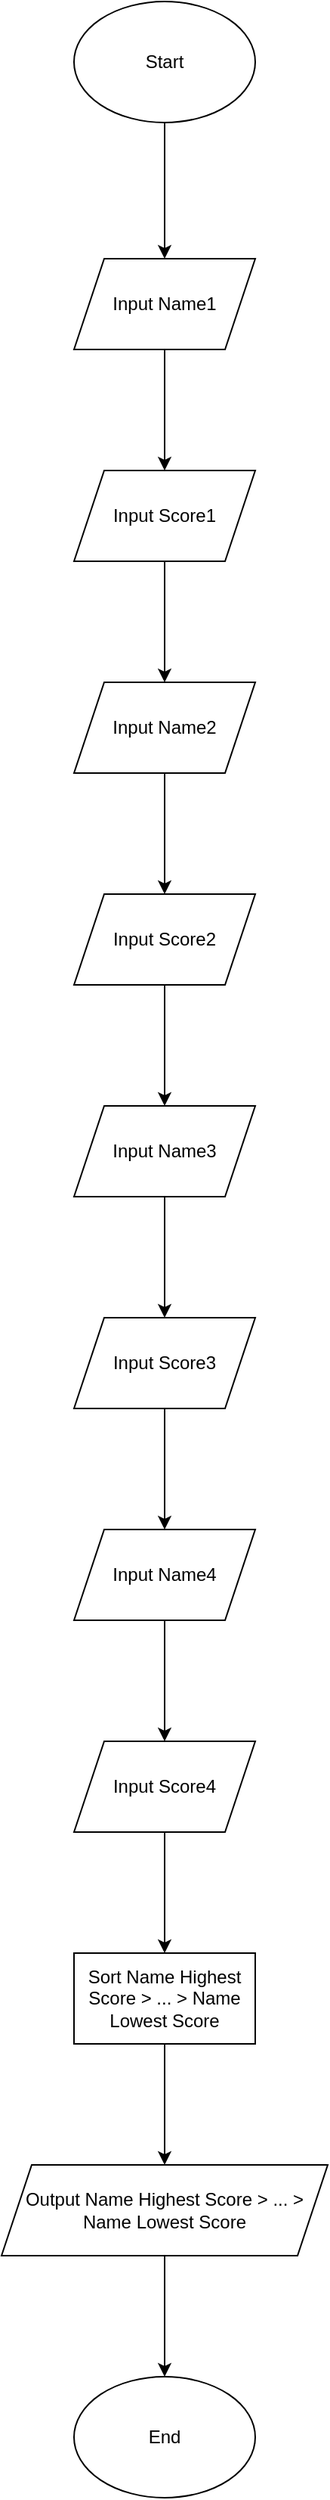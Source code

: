 <mxfile version="25.0.1">
  <diagram name="หน้า-1" id="THrD0DZ61g8Ft0_Asqvl">
    <mxGraphModel dx="1050" dy="530" grid="1" gridSize="10" guides="1" tooltips="1" connect="1" arrows="1" fold="1" page="1" pageScale="1" pageWidth="827" pageHeight="1169" math="0" shadow="0">
      <root>
        <mxCell id="0" />
        <mxCell id="1" parent="0" />
        <mxCell id="-F8IaFFG8vs5g429Xk-H-3" value="" style="edgeStyle=orthogonalEdgeStyle;rounded=0;orthogonalLoop=1;jettySize=auto;html=1;" edge="1" parent="1" source="-F8IaFFG8vs5g429Xk-H-1" target="-F8IaFFG8vs5g429Xk-H-2">
          <mxGeometry relative="1" as="geometry" />
        </mxCell>
        <mxCell id="-F8IaFFG8vs5g429Xk-H-1" value="Start" style="ellipse;whiteSpace=wrap;html=1;" vertex="1" parent="1">
          <mxGeometry x="354" y="10" width="120" height="80" as="geometry" />
        </mxCell>
        <mxCell id="-F8IaFFG8vs5g429Xk-H-5" value="" style="edgeStyle=orthogonalEdgeStyle;rounded=0;orthogonalLoop=1;jettySize=auto;html=1;" edge="1" parent="1" source="-F8IaFFG8vs5g429Xk-H-2" target="-F8IaFFG8vs5g429Xk-H-4">
          <mxGeometry relative="1" as="geometry" />
        </mxCell>
        <mxCell id="-F8IaFFG8vs5g429Xk-H-2" value="Input Name1" style="shape=parallelogram;perimeter=parallelogramPerimeter;whiteSpace=wrap;html=1;fixedSize=1;" vertex="1" parent="1">
          <mxGeometry x="354" y="180" width="120" height="60" as="geometry" />
        </mxCell>
        <mxCell id="-F8IaFFG8vs5g429Xk-H-7" value="" style="edgeStyle=orthogonalEdgeStyle;rounded=0;orthogonalLoop=1;jettySize=auto;html=1;" edge="1" parent="1" source="-F8IaFFG8vs5g429Xk-H-4" target="-F8IaFFG8vs5g429Xk-H-6">
          <mxGeometry relative="1" as="geometry" />
        </mxCell>
        <mxCell id="-F8IaFFG8vs5g429Xk-H-4" value="Input Score1" style="shape=parallelogram;perimeter=parallelogramPerimeter;whiteSpace=wrap;html=1;fixedSize=1;" vertex="1" parent="1">
          <mxGeometry x="354" y="320" width="120" height="60" as="geometry" />
        </mxCell>
        <mxCell id="-F8IaFFG8vs5g429Xk-H-9" value="" style="edgeStyle=orthogonalEdgeStyle;rounded=0;orthogonalLoop=1;jettySize=auto;html=1;" edge="1" parent="1" source="-F8IaFFG8vs5g429Xk-H-6" target="-F8IaFFG8vs5g429Xk-H-8">
          <mxGeometry relative="1" as="geometry" />
        </mxCell>
        <mxCell id="-F8IaFFG8vs5g429Xk-H-6" value="Input Name2" style="shape=parallelogram;perimeter=parallelogramPerimeter;whiteSpace=wrap;html=1;fixedSize=1;" vertex="1" parent="1">
          <mxGeometry x="354" y="460" width="120" height="60" as="geometry" />
        </mxCell>
        <mxCell id="-F8IaFFG8vs5g429Xk-H-11" value="" style="edgeStyle=orthogonalEdgeStyle;rounded=0;orthogonalLoop=1;jettySize=auto;html=1;" edge="1" parent="1" source="-F8IaFFG8vs5g429Xk-H-8" target="-F8IaFFG8vs5g429Xk-H-10">
          <mxGeometry relative="1" as="geometry" />
        </mxCell>
        <mxCell id="-F8IaFFG8vs5g429Xk-H-8" value="Input Score2" style="shape=parallelogram;perimeter=parallelogramPerimeter;whiteSpace=wrap;html=1;fixedSize=1;" vertex="1" parent="1">
          <mxGeometry x="354" y="600" width="120" height="60" as="geometry" />
        </mxCell>
        <mxCell id="-F8IaFFG8vs5g429Xk-H-13" value="" style="edgeStyle=orthogonalEdgeStyle;rounded=0;orthogonalLoop=1;jettySize=auto;html=1;" edge="1" parent="1" source="-F8IaFFG8vs5g429Xk-H-10" target="-F8IaFFG8vs5g429Xk-H-12">
          <mxGeometry relative="1" as="geometry" />
        </mxCell>
        <mxCell id="-F8IaFFG8vs5g429Xk-H-10" value="Input Name3" style="shape=parallelogram;perimeter=parallelogramPerimeter;whiteSpace=wrap;html=1;fixedSize=1;" vertex="1" parent="1">
          <mxGeometry x="354" y="740" width="120" height="60" as="geometry" />
        </mxCell>
        <mxCell id="-F8IaFFG8vs5g429Xk-H-15" value="" style="edgeStyle=orthogonalEdgeStyle;rounded=0;orthogonalLoop=1;jettySize=auto;html=1;" edge="1" parent="1" source="-F8IaFFG8vs5g429Xk-H-12" target="-F8IaFFG8vs5g429Xk-H-14">
          <mxGeometry relative="1" as="geometry" />
        </mxCell>
        <mxCell id="-F8IaFFG8vs5g429Xk-H-12" value="Input Score3" style="shape=parallelogram;perimeter=parallelogramPerimeter;whiteSpace=wrap;html=1;fixedSize=1;" vertex="1" parent="1">
          <mxGeometry x="354" y="880" width="120" height="60" as="geometry" />
        </mxCell>
        <mxCell id="-F8IaFFG8vs5g429Xk-H-17" value="" style="edgeStyle=orthogonalEdgeStyle;rounded=0;orthogonalLoop=1;jettySize=auto;html=1;" edge="1" parent="1" source="-F8IaFFG8vs5g429Xk-H-14" target="-F8IaFFG8vs5g429Xk-H-16">
          <mxGeometry relative="1" as="geometry" />
        </mxCell>
        <mxCell id="-F8IaFFG8vs5g429Xk-H-14" value="Input Name4" style="shape=parallelogram;perimeter=parallelogramPerimeter;whiteSpace=wrap;html=1;fixedSize=1;" vertex="1" parent="1">
          <mxGeometry x="354" y="1020" width="120" height="60" as="geometry" />
        </mxCell>
        <mxCell id="-F8IaFFG8vs5g429Xk-H-21" value="" style="edgeStyle=orthogonalEdgeStyle;rounded=0;orthogonalLoop=1;jettySize=auto;html=1;" edge="1" parent="1" source="-F8IaFFG8vs5g429Xk-H-16" target="-F8IaFFG8vs5g429Xk-H-20">
          <mxGeometry relative="1" as="geometry" />
        </mxCell>
        <mxCell id="-F8IaFFG8vs5g429Xk-H-16" value="Input Score4" style="shape=parallelogram;perimeter=parallelogramPerimeter;whiteSpace=wrap;html=1;fixedSize=1;" vertex="1" parent="1">
          <mxGeometry x="354" y="1160" width="120" height="60" as="geometry" />
        </mxCell>
        <mxCell id="-F8IaFFG8vs5g429Xk-H-23" value="" style="edgeStyle=orthogonalEdgeStyle;rounded=0;orthogonalLoop=1;jettySize=auto;html=1;" edge="1" parent="1" source="-F8IaFFG8vs5g429Xk-H-20" target="-F8IaFFG8vs5g429Xk-H-22">
          <mxGeometry relative="1" as="geometry" />
        </mxCell>
        <mxCell id="-F8IaFFG8vs5g429Xk-H-20" value="Sort Name Highest Score &amp;gt; ... &amp;gt; Name Lowest Score" style="whiteSpace=wrap;html=1;" vertex="1" parent="1">
          <mxGeometry x="354" y="1300" width="120" height="60" as="geometry" />
        </mxCell>
        <mxCell id="-F8IaFFG8vs5g429Xk-H-25" value="" style="edgeStyle=orthogonalEdgeStyle;rounded=0;orthogonalLoop=1;jettySize=auto;html=1;" edge="1" parent="1" source="-F8IaFFG8vs5g429Xk-H-22" target="-F8IaFFG8vs5g429Xk-H-24">
          <mxGeometry relative="1" as="geometry" />
        </mxCell>
        <mxCell id="-F8IaFFG8vs5g429Xk-H-22" value="Output Name Highest Score &amp;gt; ... &amp;gt; Name Lowest Score" style="shape=parallelogram;perimeter=parallelogramPerimeter;whiteSpace=wrap;html=1;fixedSize=1;" vertex="1" parent="1">
          <mxGeometry x="306" y="1440" width="216" height="60" as="geometry" />
        </mxCell>
        <mxCell id="-F8IaFFG8vs5g429Xk-H-24" value="End" style="ellipse;whiteSpace=wrap;html=1;" vertex="1" parent="1">
          <mxGeometry x="354" y="1580" width="120" height="80" as="geometry" />
        </mxCell>
      </root>
    </mxGraphModel>
  </diagram>
</mxfile>
